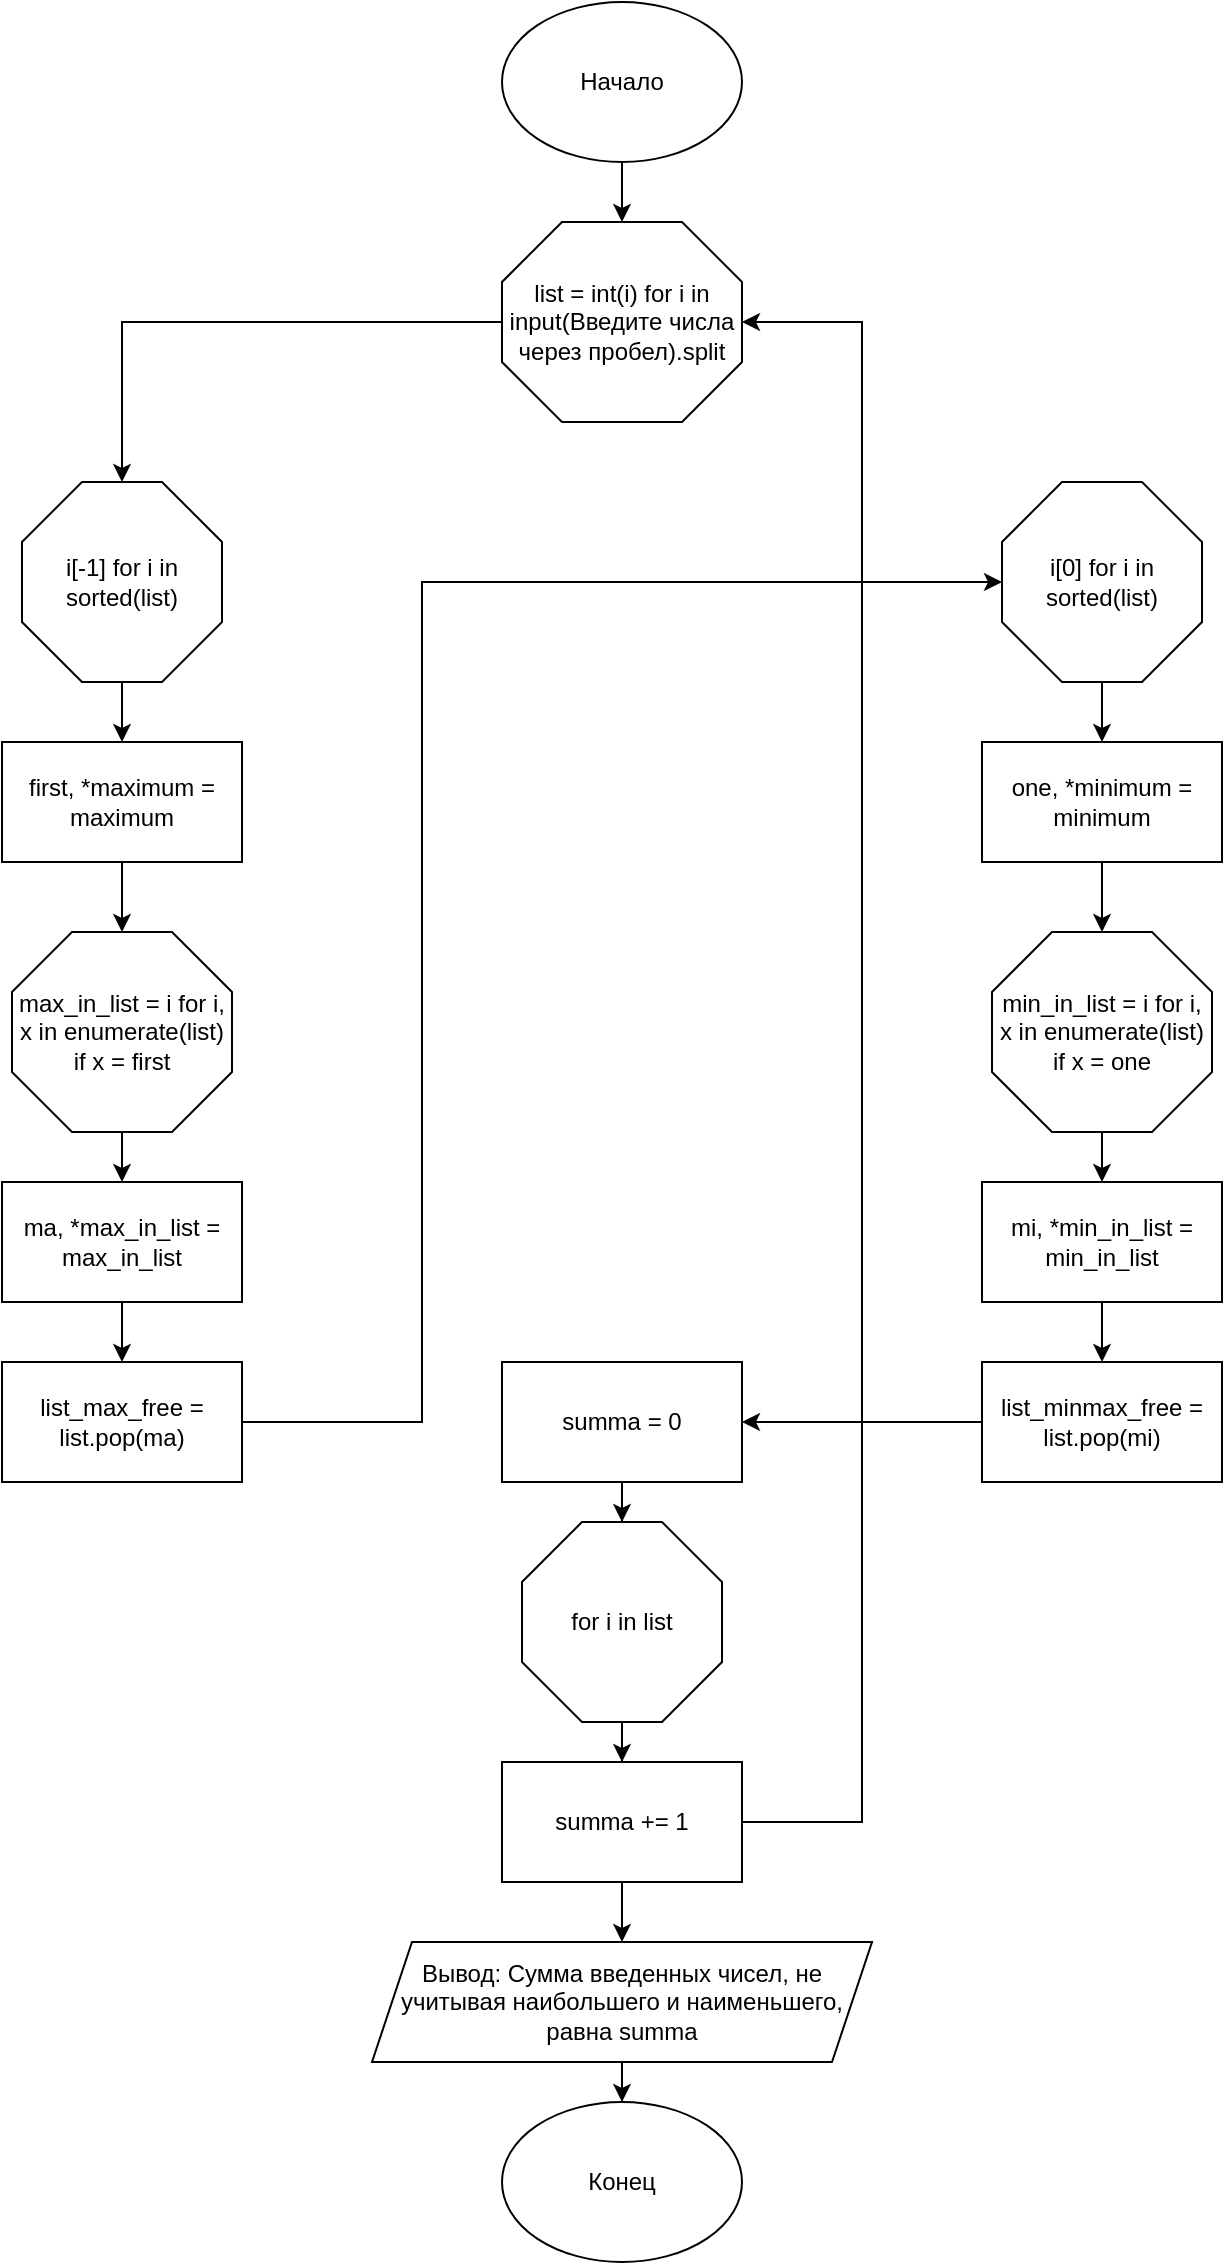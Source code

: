 <mxfile version="16.1.2" type="github">
  <diagram id="aHOaXr2bH0qqnL5LwE5M" name="Page-1">
    <mxGraphModel dx="782" dy="418" grid="1" gridSize="10" guides="1" tooltips="1" connect="1" arrows="1" fold="1" page="1" pageScale="1" pageWidth="827" pageHeight="1169" math="0" shadow="0">
      <root>
        <mxCell id="0" />
        <mxCell id="1" parent="0" />
        <mxCell id="TFIkT2JhEFW8JIk-MJFv-18" style="edgeStyle=orthogonalEdgeStyle;rounded=0;orthogonalLoop=1;jettySize=auto;html=1;entryX=0.5;entryY=0;entryDx=0;entryDy=0;entryPerimeter=0;" edge="1" parent="1" source="TFIkT2JhEFW8JIk-MJFv-1" target="TFIkT2JhEFW8JIk-MJFv-2">
          <mxGeometry relative="1" as="geometry" />
        </mxCell>
        <mxCell id="TFIkT2JhEFW8JIk-MJFv-1" value="Начало" style="ellipse;whiteSpace=wrap;html=1;" vertex="1" parent="1">
          <mxGeometry x="340" y="20" width="120" height="80" as="geometry" />
        </mxCell>
        <mxCell id="TFIkT2JhEFW8JIk-MJFv-19" style="edgeStyle=orthogonalEdgeStyle;rounded=0;orthogonalLoop=1;jettySize=auto;html=1;entryX=0.5;entryY=0;entryDx=0;entryDy=0;entryPerimeter=0;" edge="1" parent="1" source="TFIkT2JhEFW8JIk-MJFv-2" target="TFIkT2JhEFW8JIk-MJFv-3">
          <mxGeometry relative="1" as="geometry" />
        </mxCell>
        <mxCell id="TFIkT2JhEFW8JIk-MJFv-2" value="list = int(i) for i in input(Введите числа через пробел).split" style="whiteSpace=wrap;html=1;shape=mxgraph.basic.octagon2;align=center;verticalAlign=middle;dx=15;" vertex="1" parent="1">
          <mxGeometry x="340" y="130" width="120" height="100" as="geometry" />
        </mxCell>
        <mxCell id="TFIkT2JhEFW8JIk-MJFv-20" style="edgeStyle=orthogonalEdgeStyle;rounded=0;orthogonalLoop=1;jettySize=auto;html=1;entryX=0.5;entryY=0;entryDx=0;entryDy=0;" edge="1" parent="1" source="TFIkT2JhEFW8JIk-MJFv-3" target="TFIkT2JhEFW8JIk-MJFv-4">
          <mxGeometry relative="1" as="geometry" />
        </mxCell>
        <mxCell id="TFIkT2JhEFW8JIk-MJFv-3" value="i[-1] for i in sorted(list)" style="whiteSpace=wrap;html=1;shape=mxgraph.basic.octagon2;align=center;verticalAlign=middle;dx=15;" vertex="1" parent="1">
          <mxGeometry x="100" y="260" width="100" height="100" as="geometry" />
        </mxCell>
        <mxCell id="TFIkT2JhEFW8JIk-MJFv-21" style="edgeStyle=orthogonalEdgeStyle;rounded=0;orthogonalLoop=1;jettySize=auto;html=1;entryX=0.5;entryY=0;entryDx=0;entryDy=0;entryPerimeter=0;" edge="1" parent="1" source="TFIkT2JhEFW8JIk-MJFv-4" target="TFIkT2JhEFW8JIk-MJFv-5">
          <mxGeometry relative="1" as="geometry" />
        </mxCell>
        <mxCell id="TFIkT2JhEFW8JIk-MJFv-4" value="first, *maximum = maximum" style="rounded=0;whiteSpace=wrap;html=1;" vertex="1" parent="1">
          <mxGeometry x="90" y="390" width="120" height="60" as="geometry" />
        </mxCell>
        <mxCell id="TFIkT2JhEFW8JIk-MJFv-22" style="edgeStyle=orthogonalEdgeStyle;rounded=0;orthogonalLoop=1;jettySize=auto;html=1;entryX=0.5;entryY=0;entryDx=0;entryDy=0;" edge="1" parent="1" source="TFIkT2JhEFW8JIk-MJFv-5" target="TFIkT2JhEFW8JIk-MJFv-6">
          <mxGeometry relative="1" as="geometry" />
        </mxCell>
        <mxCell id="TFIkT2JhEFW8JIk-MJFv-5" value="max_in_list = i for i, x in enumerate(list) if x = first" style="whiteSpace=wrap;html=1;shape=mxgraph.basic.octagon2;align=center;verticalAlign=middle;dx=15;" vertex="1" parent="1">
          <mxGeometry x="95" y="485" width="110" height="100" as="geometry" />
        </mxCell>
        <mxCell id="TFIkT2JhEFW8JIk-MJFv-23" style="edgeStyle=orthogonalEdgeStyle;rounded=0;orthogonalLoop=1;jettySize=auto;html=1;entryX=0.5;entryY=0;entryDx=0;entryDy=0;" edge="1" parent="1" source="TFIkT2JhEFW8JIk-MJFv-6" target="TFIkT2JhEFW8JIk-MJFv-7">
          <mxGeometry relative="1" as="geometry" />
        </mxCell>
        <mxCell id="TFIkT2JhEFW8JIk-MJFv-6" value="ma, *max_in_list = max_in_list" style="rounded=0;whiteSpace=wrap;html=1;" vertex="1" parent="1">
          <mxGeometry x="90" y="610" width="120" height="60" as="geometry" />
        </mxCell>
        <mxCell id="TFIkT2JhEFW8JIk-MJFv-24" style="edgeStyle=orthogonalEdgeStyle;rounded=0;orthogonalLoop=1;jettySize=auto;html=1;entryX=0;entryY=0.5;entryDx=0;entryDy=0;entryPerimeter=0;" edge="1" parent="1" source="TFIkT2JhEFW8JIk-MJFv-7" target="TFIkT2JhEFW8JIk-MJFv-8">
          <mxGeometry relative="1" as="geometry">
            <Array as="points">
              <mxPoint x="300" y="730" />
              <mxPoint x="300" y="310" />
            </Array>
          </mxGeometry>
        </mxCell>
        <mxCell id="TFIkT2JhEFW8JIk-MJFv-7" value="list_max_free = list.pop(ma)" style="rounded=0;whiteSpace=wrap;html=1;" vertex="1" parent="1">
          <mxGeometry x="90" y="700" width="120" height="60" as="geometry" />
        </mxCell>
        <mxCell id="TFIkT2JhEFW8JIk-MJFv-25" style="edgeStyle=orthogonalEdgeStyle;rounded=0;orthogonalLoop=1;jettySize=auto;html=1;entryX=0.5;entryY=0;entryDx=0;entryDy=0;" edge="1" parent="1" source="TFIkT2JhEFW8JIk-MJFv-8" target="TFIkT2JhEFW8JIk-MJFv-9">
          <mxGeometry relative="1" as="geometry" />
        </mxCell>
        <mxCell id="TFIkT2JhEFW8JIk-MJFv-8" value="i[0] for i in sorted(list)" style="whiteSpace=wrap;html=1;shape=mxgraph.basic.octagon2;align=center;verticalAlign=middle;dx=15;" vertex="1" parent="1">
          <mxGeometry x="590" y="260" width="100" height="100" as="geometry" />
        </mxCell>
        <mxCell id="TFIkT2JhEFW8JIk-MJFv-26" style="edgeStyle=orthogonalEdgeStyle;rounded=0;orthogonalLoop=1;jettySize=auto;html=1;entryX=0.5;entryY=0;entryDx=0;entryDy=0;entryPerimeter=0;" edge="1" parent="1" source="TFIkT2JhEFW8JIk-MJFv-9" target="TFIkT2JhEFW8JIk-MJFv-10">
          <mxGeometry relative="1" as="geometry" />
        </mxCell>
        <mxCell id="TFIkT2JhEFW8JIk-MJFv-9" value="one, *minimum = minimum" style="rounded=0;whiteSpace=wrap;html=1;" vertex="1" parent="1">
          <mxGeometry x="580" y="390" width="120" height="60" as="geometry" />
        </mxCell>
        <mxCell id="TFIkT2JhEFW8JIk-MJFv-27" style="edgeStyle=orthogonalEdgeStyle;rounded=0;orthogonalLoop=1;jettySize=auto;html=1;entryX=0.5;entryY=0;entryDx=0;entryDy=0;" edge="1" parent="1" source="TFIkT2JhEFW8JIk-MJFv-10" target="TFIkT2JhEFW8JIk-MJFv-11">
          <mxGeometry relative="1" as="geometry" />
        </mxCell>
        <mxCell id="TFIkT2JhEFW8JIk-MJFv-10" value="min_in_list = i for i, x in enumerate(list) if x = one" style="whiteSpace=wrap;html=1;shape=mxgraph.basic.octagon2;align=center;verticalAlign=middle;dx=15;" vertex="1" parent="1">
          <mxGeometry x="585" y="485" width="110" height="100" as="geometry" />
        </mxCell>
        <mxCell id="TFIkT2JhEFW8JIk-MJFv-28" style="edgeStyle=orthogonalEdgeStyle;rounded=0;orthogonalLoop=1;jettySize=auto;html=1;entryX=0.5;entryY=0;entryDx=0;entryDy=0;" edge="1" parent="1" source="TFIkT2JhEFW8JIk-MJFv-11" target="TFIkT2JhEFW8JIk-MJFv-12">
          <mxGeometry relative="1" as="geometry" />
        </mxCell>
        <mxCell id="TFIkT2JhEFW8JIk-MJFv-11" value="mi, *min_in_list = min_in_list" style="rounded=0;whiteSpace=wrap;html=1;" vertex="1" parent="1">
          <mxGeometry x="580" y="610" width="120" height="60" as="geometry" />
        </mxCell>
        <mxCell id="TFIkT2JhEFW8JIk-MJFv-29" style="edgeStyle=orthogonalEdgeStyle;rounded=0;orthogonalLoop=1;jettySize=auto;html=1;" edge="1" parent="1" source="TFIkT2JhEFW8JIk-MJFv-12" target="TFIkT2JhEFW8JIk-MJFv-13">
          <mxGeometry relative="1" as="geometry" />
        </mxCell>
        <mxCell id="TFIkT2JhEFW8JIk-MJFv-12" value="list_minmax_free = list.pop(mi)" style="rounded=0;whiteSpace=wrap;html=1;" vertex="1" parent="1">
          <mxGeometry x="580" y="700" width="120" height="60" as="geometry" />
        </mxCell>
        <mxCell id="TFIkT2JhEFW8JIk-MJFv-30" style="edgeStyle=orthogonalEdgeStyle;rounded=0;orthogonalLoop=1;jettySize=auto;html=1;entryX=0.5;entryY=0;entryDx=0;entryDy=0;entryPerimeter=0;" edge="1" parent="1" source="TFIkT2JhEFW8JIk-MJFv-13" target="TFIkT2JhEFW8JIk-MJFv-14">
          <mxGeometry relative="1" as="geometry" />
        </mxCell>
        <mxCell id="TFIkT2JhEFW8JIk-MJFv-13" value="summa = 0" style="rounded=0;whiteSpace=wrap;html=1;" vertex="1" parent="1">
          <mxGeometry x="340" y="700" width="120" height="60" as="geometry" />
        </mxCell>
        <mxCell id="TFIkT2JhEFW8JIk-MJFv-31" style="edgeStyle=orthogonalEdgeStyle;rounded=0;orthogonalLoop=1;jettySize=auto;html=1;" edge="1" parent="1" source="TFIkT2JhEFW8JIk-MJFv-14" target="TFIkT2JhEFW8JIk-MJFv-15">
          <mxGeometry relative="1" as="geometry" />
        </mxCell>
        <mxCell id="TFIkT2JhEFW8JIk-MJFv-14" value="for i in list" style="whiteSpace=wrap;html=1;shape=mxgraph.basic.octagon2;align=center;verticalAlign=middle;dx=15;" vertex="1" parent="1">
          <mxGeometry x="350" y="780" width="100" height="100" as="geometry" />
        </mxCell>
        <mxCell id="TFIkT2JhEFW8JIk-MJFv-32" style="edgeStyle=orthogonalEdgeStyle;rounded=0;orthogonalLoop=1;jettySize=auto;html=1;entryX=0.5;entryY=0;entryDx=0;entryDy=0;" edge="1" parent="1" source="TFIkT2JhEFW8JIk-MJFv-15" target="TFIkT2JhEFW8JIk-MJFv-16">
          <mxGeometry relative="1" as="geometry" />
        </mxCell>
        <mxCell id="TFIkT2JhEFW8JIk-MJFv-34" style="edgeStyle=orthogonalEdgeStyle;rounded=0;orthogonalLoop=1;jettySize=auto;html=1;entryX=1;entryY=0.5;entryDx=0;entryDy=0;entryPerimeter=0;" edge="1" parent="1" source="TFIkT2JhEFW8JIk-MJFv-15" target="TFIkT2JhEFW8JIk-MJFv-2">
          <mxGeometry relative="1" as="geometry">
            <Array as="points">
              <mxPoint x="520" y="930" />
              <mxPoint x="520" y="180" />
            </Array>
          </mxGeometry>
        </mxCell>
        <mxCell id="TFIkT2JhEFW8JIk-MJFv-15" value="summa += 1" style="rounded=0;whiteSpace=wrap;html=1;" vertex="1" parent="1">
          <mxGeometry x="340" y="900" width="120" height="60" as="geometry" />
        </mxCell>
        <mxCell id="TFIkT2JhEFW8JIk-MJFv-33" style="edgeStyle=orthogonalEdgeStyle;rounded=0;orthogonalLoop=1;jettySize=auto;html=1;entryX=0.5;entryY=0;entryDx=0;entryDy=0;" edge="1" parent="1" source="TFIkT2JhEFW8JIk-MJFv-16" target="TFIkT2JhEFW8JIk-MJFv-17">
          <mxGeometry relative="1" as="geometry" />
        </mxCell>
        <mxCell id="TFIkT2JhEFW8JIk-MJFv-16" value="Вывод: Сумма введенных чисел, не учитывая наибольшего и наименьшего, равна summa" style="shape=parallelogram;perimeter=parallelogramPerimeter;whiteSpace=wrap;html=1;fixedSize=1;" vertex="1" parent="1">
          <mxGeometry x="275" y="990" width="250" height="60" as="geometry" />
        </mxCell>
        <mxCell id="TFIkT2JhEFW8JIk-MJFv-17" value="Конец" style="ellipse;whiteSpace=wrap;html=1;" vertex="1" parent="1">
          <mxGeometry x="340" y="1070" width="120" height="80" as="geometry" />
        </mxCell>
      </root>
    </mxGraphModel>
  </diagram>
</mxfile>
